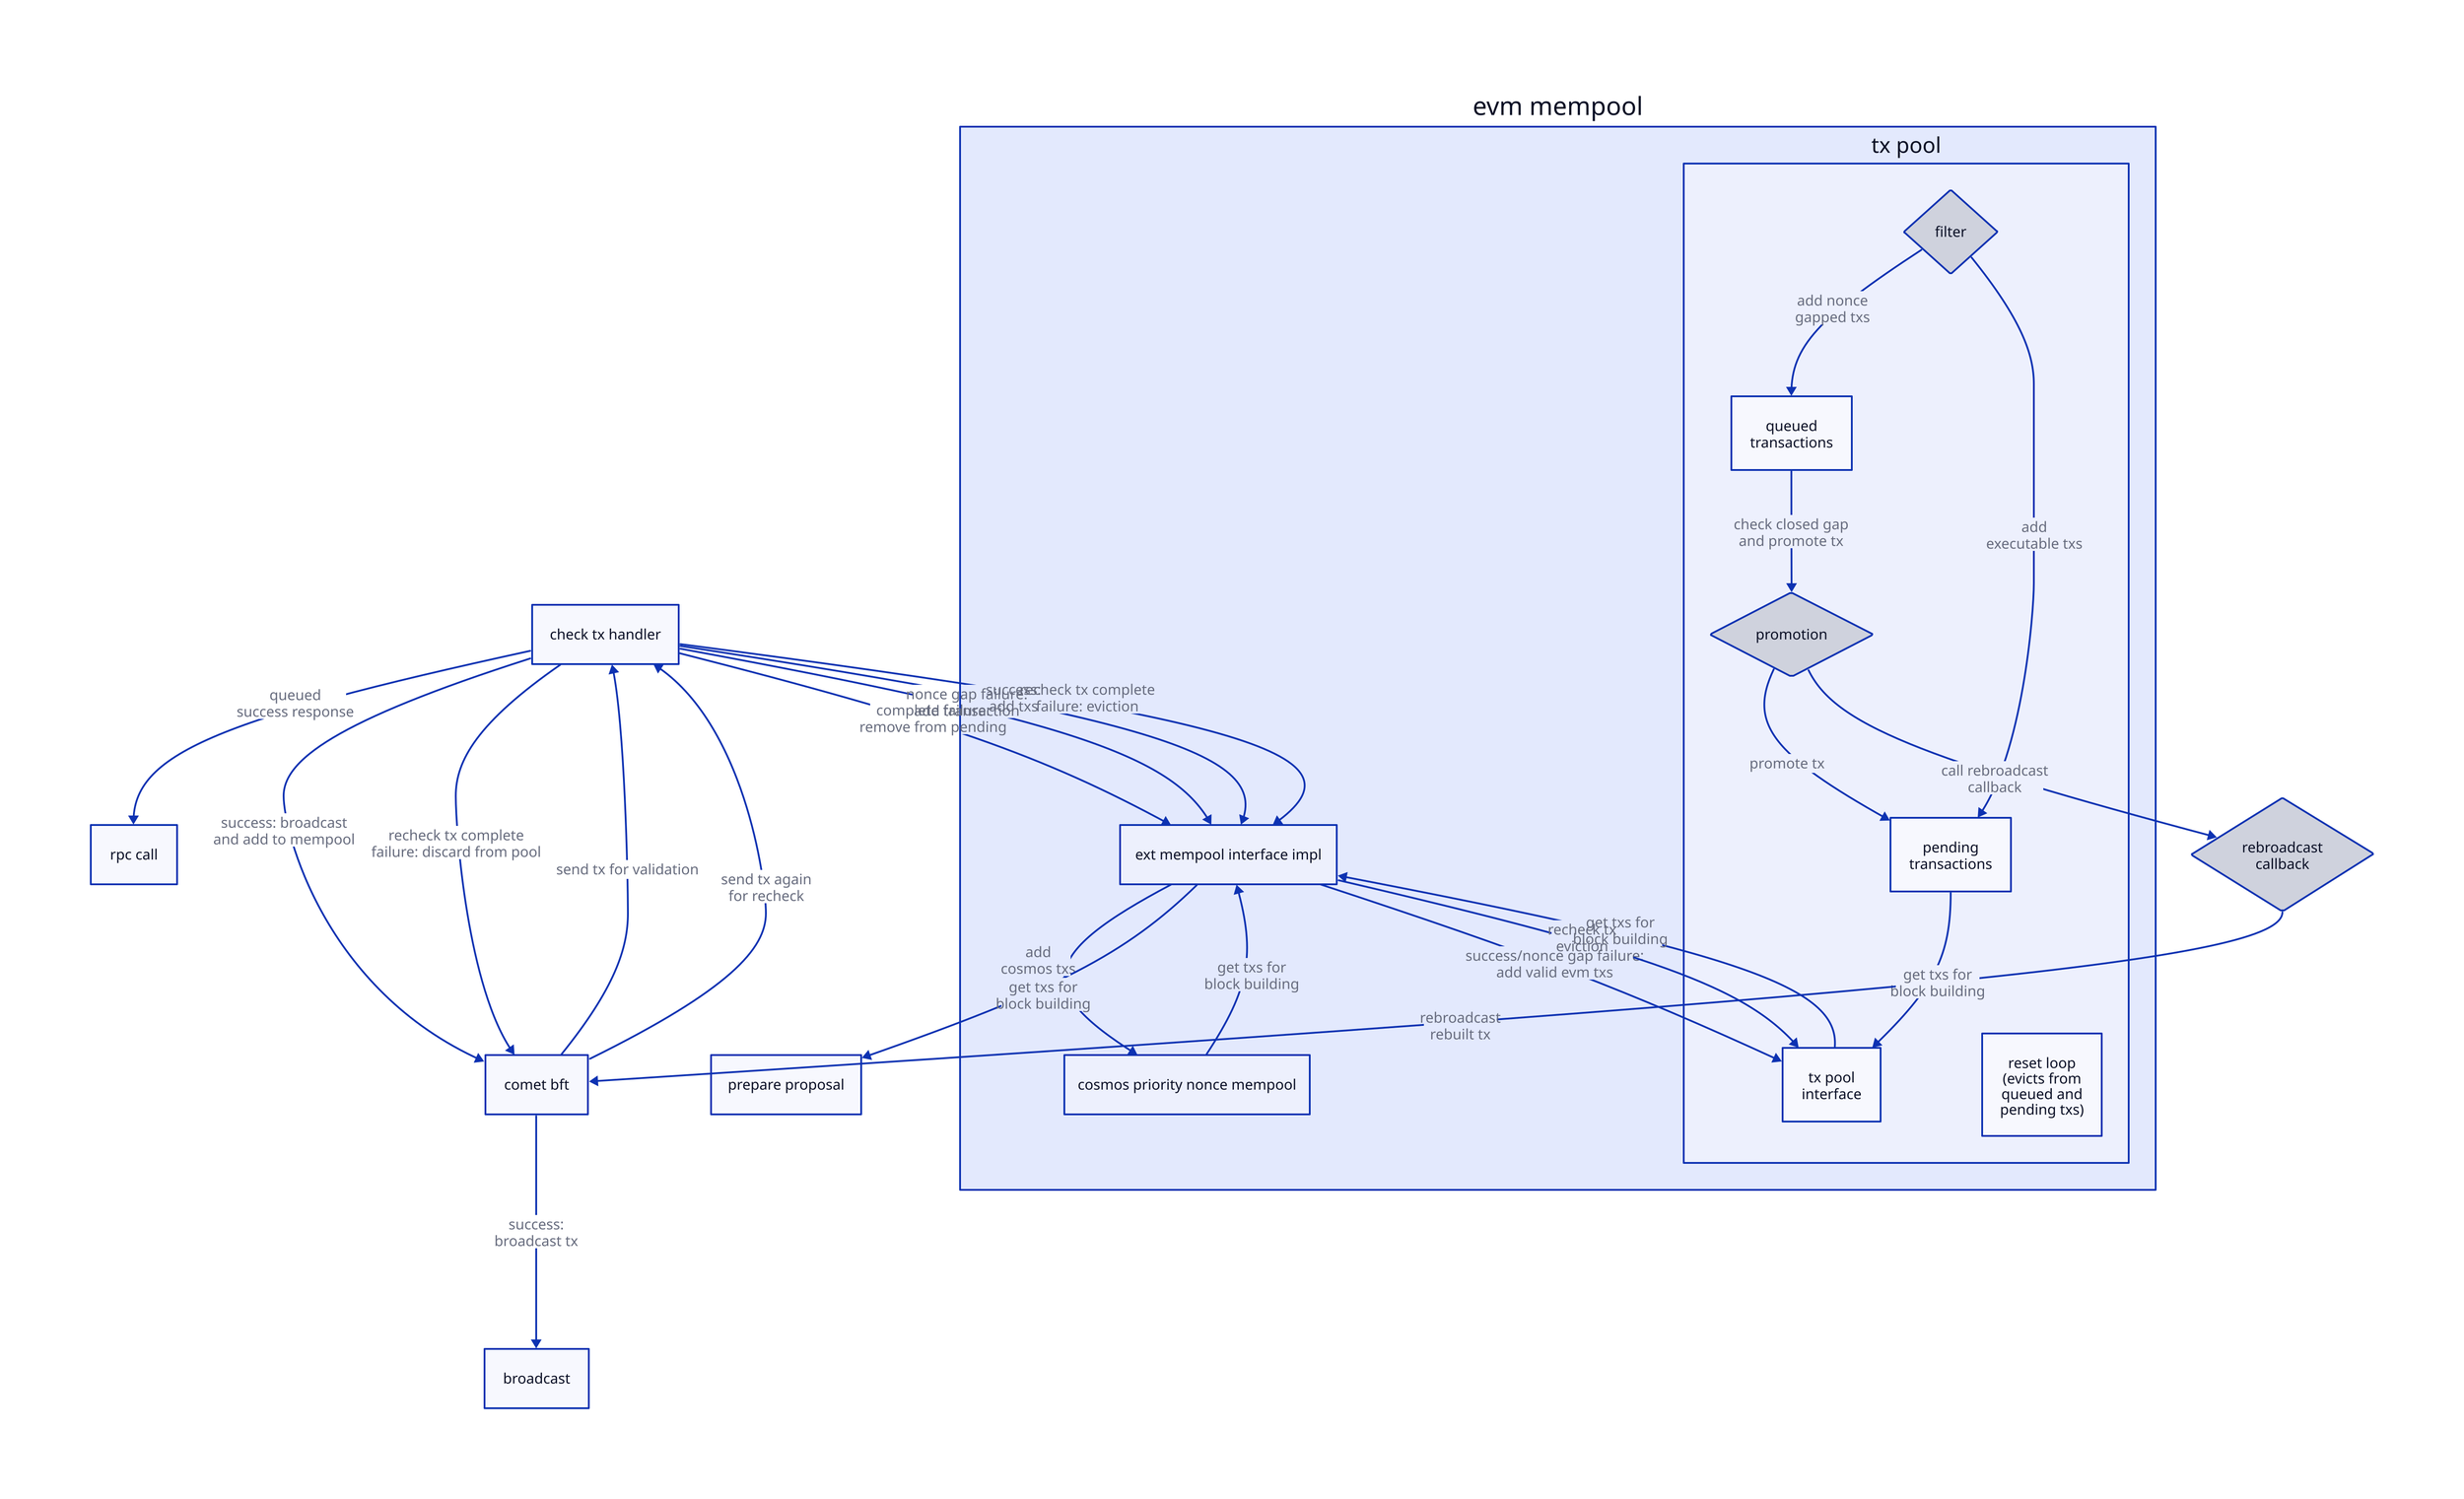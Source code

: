 direction: down

# entities
prepare proposal
check tx handler
comet bft
rpc call
broadcast
rebroadcast\ncallback: { shape: diamond }
evm mempool: {
    direction: left

    # entities
    ext mempool interface impl
    cosmos priority nonce mempool
    tx pool: {
        direction: left

        # entities
        queued\ntransactions
        pending\ntransactions
        tx pool\ninterface
        reset loop\n(evicts from\nqueued and\npending txs)
        promotion: {shape: diamond }
        filter: { shape: diamond }
        
        # edges
        filter -> queued\ntransactions: add nonce\ngapped txs
        filter -> pending\ntransactions: add\nexecutable txs
        promotion -> pending\ntransactions: promote tx
        queued\ntransactions -> promotion: check closed gap\nand promote tx
        pending\ntransactions -> tx pool\ninterface: get txs for\nblock building
    }
    
    # edges
    tx pool.tx pool\ninterface -> ext mempool interface impl: get txs for\nblock building
    
    cosmos priority nonce mempool -> ext mempool interface impl: get txs for\nblock building

    ext mempool interface impl -> tx pool.tx pool\ninterface: success/nonce gap failure:\nadd valid evm txs
    ext mempool interface impl -> tx pool.tx pool\ninterface: recheck tx\neviction
    ext mempool interface impl -> cosmos priority nonce mempool: add\ncosmos txs
}

# edges
rebroadcast\ncallback -> comet bft: rebroadcast\nrebuilt tx

evm mempool.tx pool.promotion -> rebroadcast\ncallback: call rebroadcast\ncallback
evm mempool.ext mempool interface impl -> prepare proposal: get txs for\nblock building

comet bft -> broadcast: success:\nbroadcast tx
comet bft -> check tx handler: send tx for validation
comet bft -> check tx handler: send tx again\nfor recheck

check tx handler -> rpc call: queued\nsuccess response
check tx handler -> comet bft: success: broadcast\nand add to mempool
check tx handler -> comet bft: recheck tx complete\nfailure: discard from pool
check tx handler -> evm mempool.ext mempool interface impl: complete failure:\nremove from pending
check tx handler -> evm mempool.ext mempool interface impl: nonce gap failure:\nadd transaction
check tx handler -> evm mempool.ext mempool interface impl: success:\nadd txs
check tx handler -> evm mempool.ext mempool interface impl: recheck tx complete\nfailure: eviction